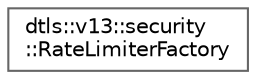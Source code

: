 digraph "Graphical Class Hierarchy"
{
 // LATEX_PDF_SIZE
  bgcolor="transparent";
  edge [fontname=Helvetica,fontsize=10,labelfontname=Helvetica,labelfontsize=10];
  node [fontname=Helvetica,fontsize=10,shape=box,height=0.2,width=0.4];
  rankdir="LR";
  Node0 [id="Node000000",label="dtls::v13::security\l::RateLimiterFactory",height=0.2,width=0.4,color="grey40", fillcolor="white", style="filled",URL="$classdtls_1_1v13_1_1security_1_1RateLimiterFactory.html",tooltip="Rate limiter factory for different use cases."];
}
